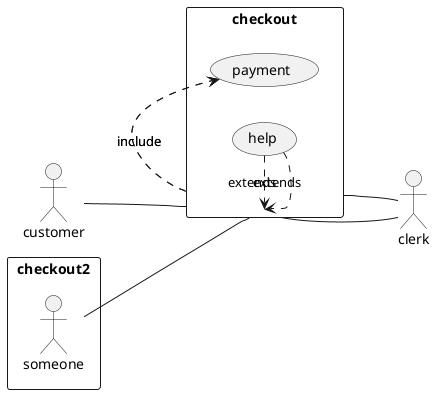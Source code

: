 @startuml
'' Assign colors to a style name.
'!define STYLE_LINE #Green
'!define STYLE_BGC #ddd
'
'' Load preset styles.
'!define STYLEPATH /Users/nicholasromans/Library/Application Support/JetBrains/IntelliJIdea2020.2/scratches/_puml-includes
'!include STYLEPATH/stylesheet.iuml
'
'skinparam {
'    DPI 200
'    ParticipantBackgroundColor #eee
'    SequenceGroupBodyBackgroundColor #fff
'}

left to right direction
skinparam packageStyle rectangle
actor customer
actor clerk
rectangle checkout {
    customer -- (checkout)
    (checkout) .> (payment) : include
    (help) .> (checkout) : extends
    (checkout) -- clerk
}

rectangle checkout2 {
    someone -- (checkout)
    (checkout) .> (payment) : include
    (help) .> (checkout) : extends
    (checkout) -- clerk
}
@enduml